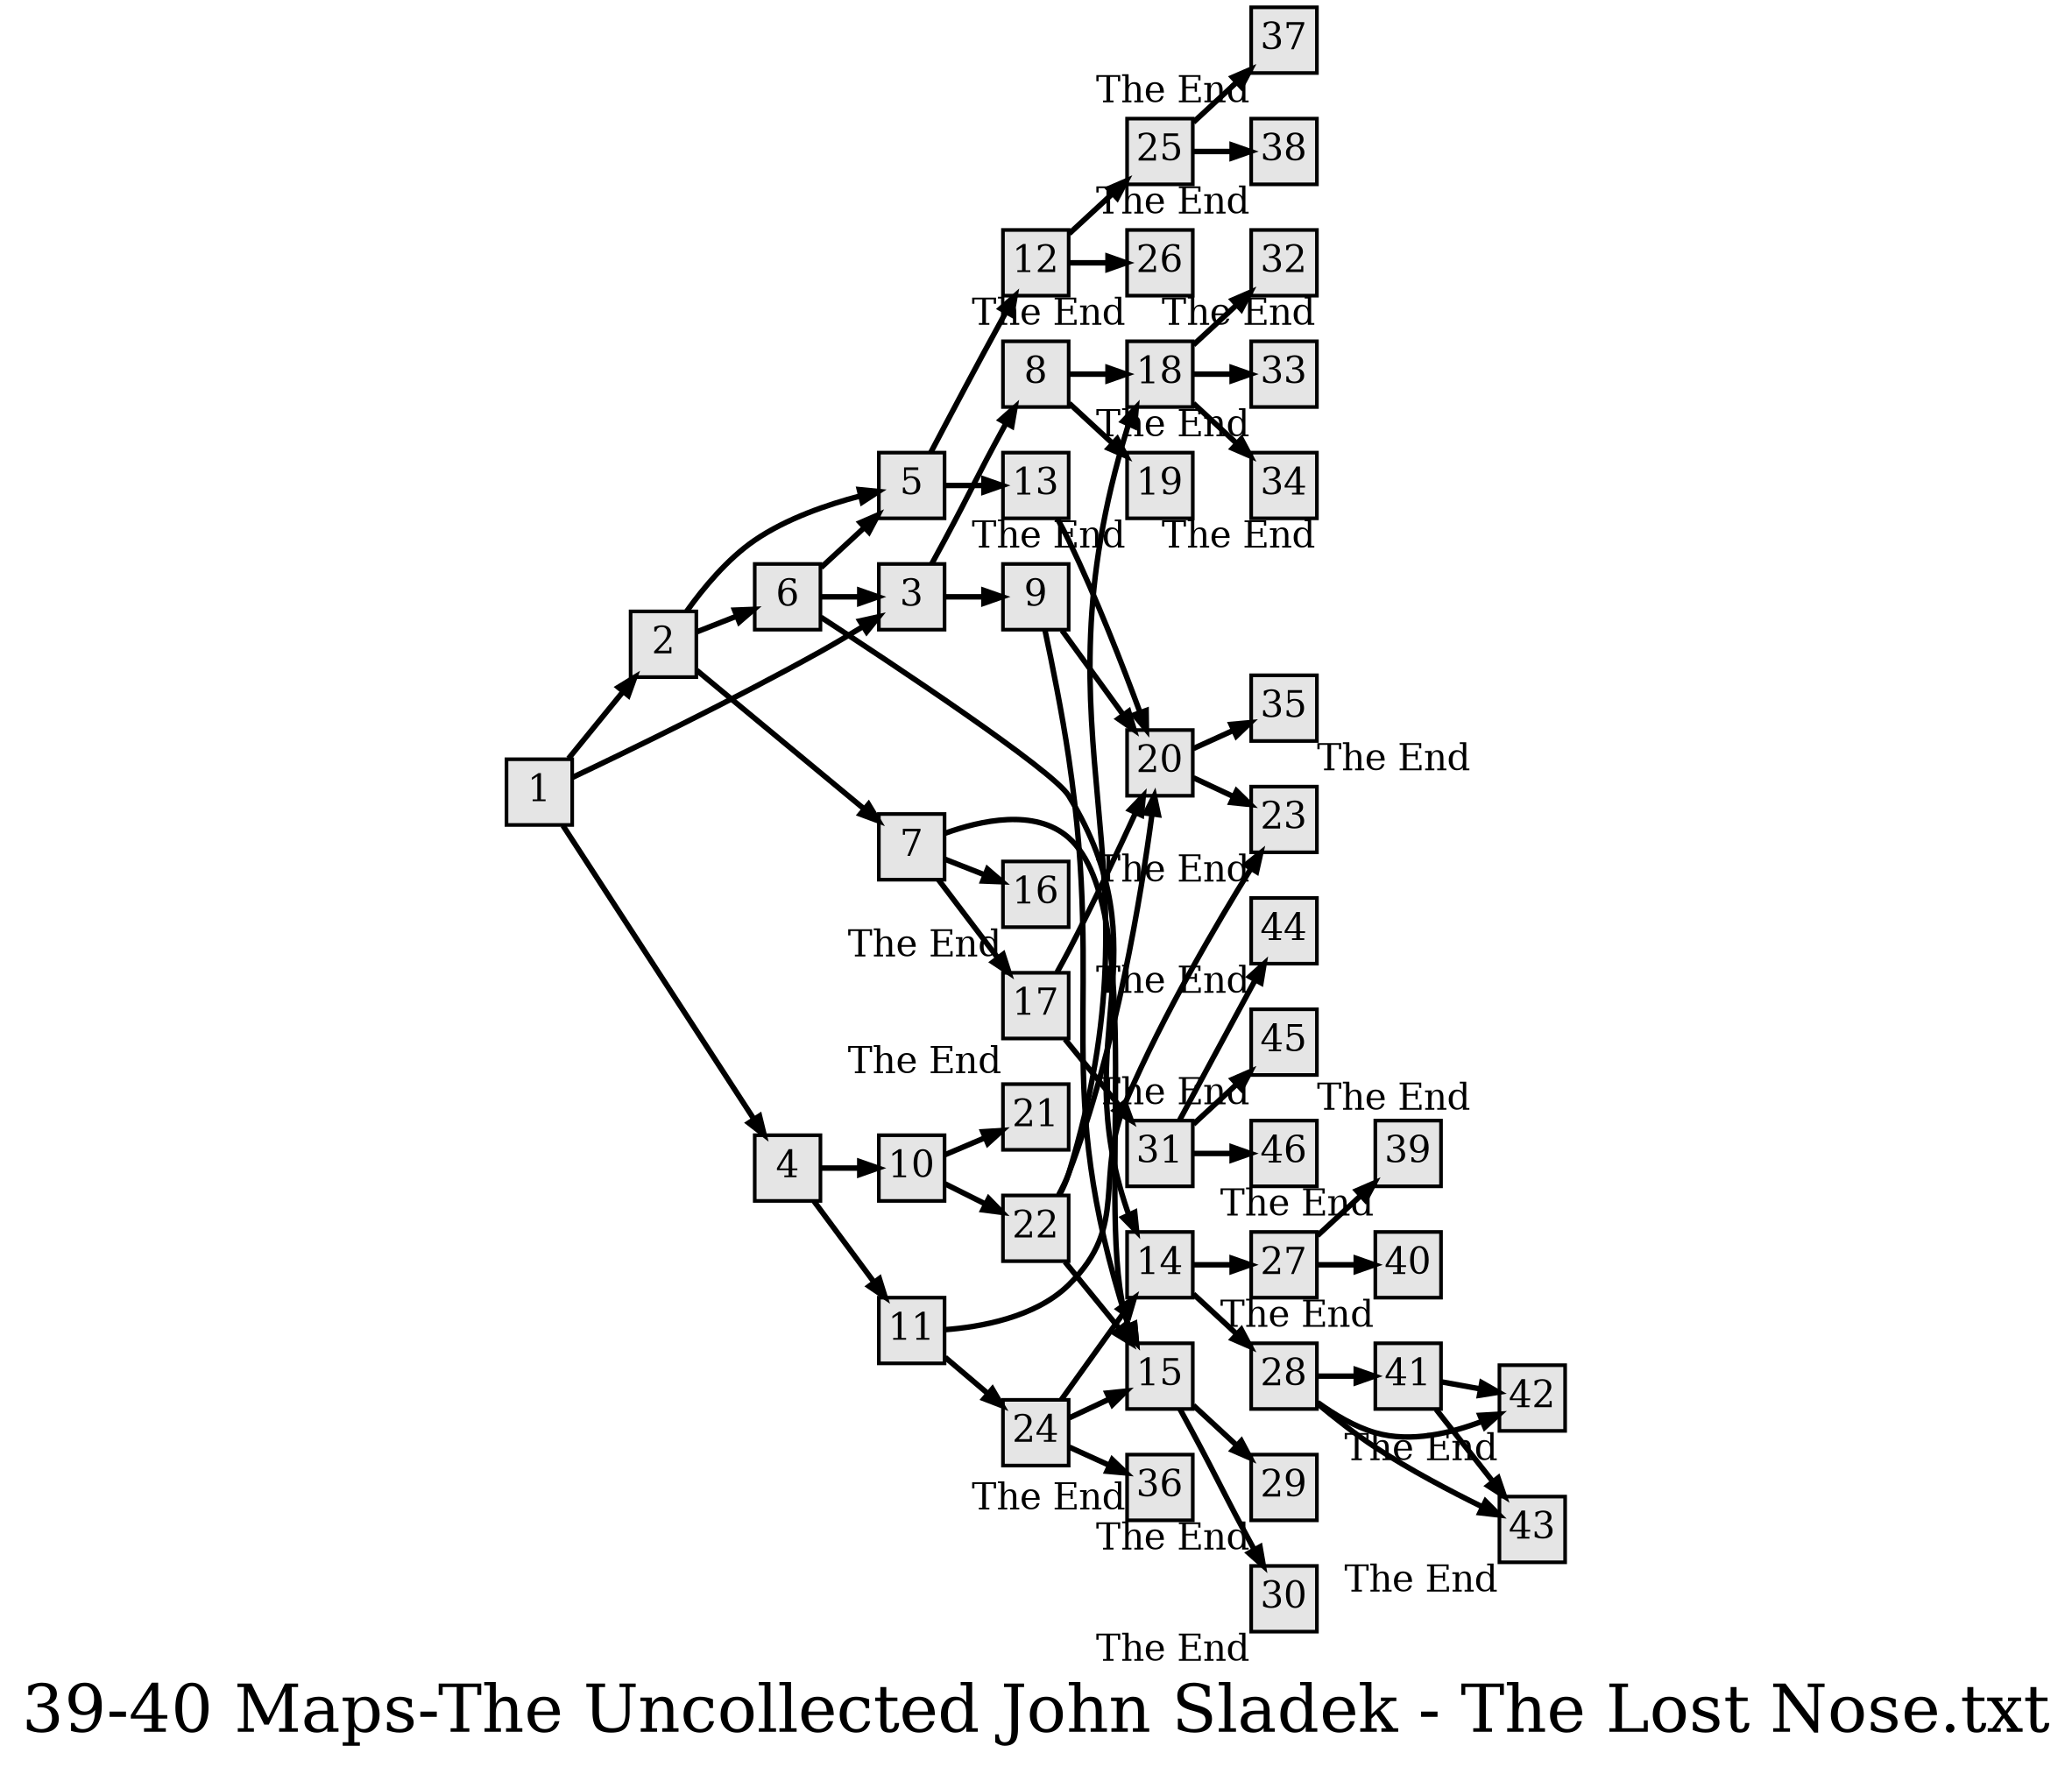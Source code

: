 digraph g{
  graph [ label="39-40 Maps-The Uncollected John Sladek - The Lost Nose.txt" rankdir=LR, ordering=out, fontsize=36, nodesep="0.35", ranksep="0.45"];
  node  [shape=rect, penwidth=2, fontsize=20, style=filled, fillcolor=grey90, margin="0,0", labelfloat=true, regular=true, fixedsize=true];
  edge  [labelfloat=true, penwidth=3, fontsize=12];
  
  
  
  
  
  
  
  1 -> 2;
  1 -> 3;
  1 -> 4;
  2 -> 5;
  2 -> 6;
  2 -> 7;
  3 -> 8;
  3 -> 9;
  4 -> 10;
  4 -> 11;
  5 -> 12;
  5 -> 13;
  6 -> 5;
  6 -> 3;
  6 -> 14;
  7 -> 15;
  7 -> 16;
  7 -> 17;
  8 -> 18;
  8 -> 19;
  9 -> 20;
  9 -> 15;
  10 -> 21;
  10 -> 22;
  11 -> 23;
  11 -> 24;
  12 -> 25;
  12 -> 26;
  13 -> 20;
  14 -> 27;
  14 -> 28;
  15 -> 29;
  15 -> 30;
  16	[ xlabel="The End" ];
  17 -> 20;
  17 -> 31;
  18 -> 32;
  18 -> 33;
  18 -> 34;
  19	[ xlabel="The End" ];
  20 -> 35;
  20 -> 23;
  21	[ xlabel="The End" ];
  22 -> 20;
  22 -> 15;
  22 -> 18;
  23	[ xlabel="The End" ];
  24 -> 14;
  24 -> 15;
  24 -> 36;
  25 -> 37;
  25 -> 38;
  26	[ xlabel="The End" ];
  27 -> 39;
  27 -> 40;
  28 -> 41;
  28 -> 42;
  28 -> 43;
  29	[ xlabel="The End" ];
  30	[ xlabel="The End" ];
  31 -> 44;
  31 -> 45;
  31 -> 46;
  32	[ xlabel="The End" ];
  33	[ xlabel="The End" ];
  34	[ xlabel="The End" ];
  35	[ xlabel="The End" ];
  36	[ xlabel="The End" ];
  37	[ xlabel="The End" ];
  38	[ xlabel="The End" ];
  39	[ xlabel="The End" ];
  40	[ xlabel="The End" ];
  41 -> 42;
  41 -> 43;
  42	[ xlabel="The End" ];
  43	[ xlabel="The End" ];
  44	[ xlabel="The End" ];
  45	[ xlabel="The End" ];
  46	[ xlabel="The End" ];
}

